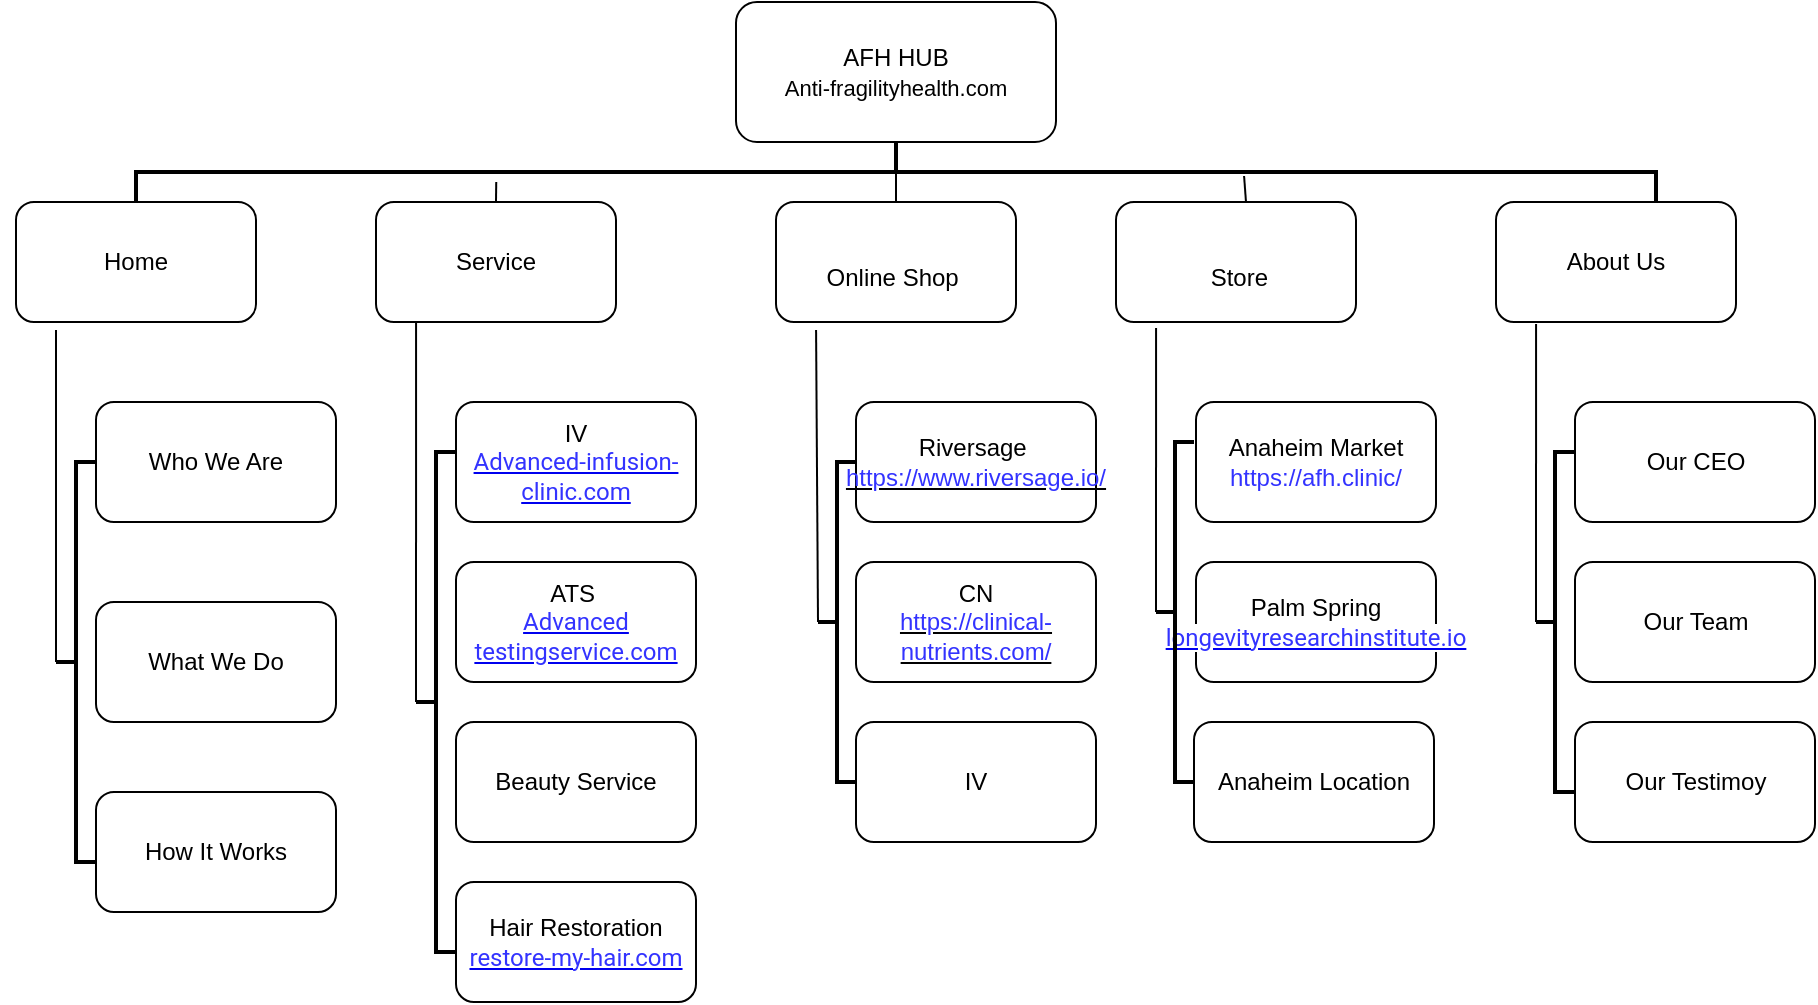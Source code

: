 <mxfile version="14.6.11" type="github">
  <diagram id="C5RBs43oDa-KdzZeNtuy" name="Page-1">
    <mxGraphModel dx="2194" dy="803" grid="1" gridSize="10" guides="1" tooltips="1" connect="1" arrows="1" fold="1" page="1" pageScale="1" pageWidth="827" pageHeight="1169" math="0" shadow="0">
      <root>
        <mxCell id="WIyWlLk6GJQsqaUBKTNV-0" />
        <mxCell id="WIyWlLk6GJQsqaUBKTNV-1" parent="WIyWlLk6GJQsqaUBKTNV-0" />
        <mxCell id="2_5G1RBdNr4jpk5tRKrd-11" value="AFH HUB&lt;br&gt;&lt;span id=&quot;docs-internal-guid-4b5474ac-7fff-267b-f1c0-4c2fcc6487ea&quot;&gt;&lt;span style=&quot;font-family: &amp;#34;arial&amp;#34; ; background-color: transparent ; vertical-align: baseline&quot;&gt;&lt;font style=&quot;font-size: 11px&quot;&gt;Anti-fragilityhealth.com&lt;/font&gt;&lt;/span&gt;&lt;/span&gt;" style="rounded=1;whiteSpace=wrap;html=1;" parent="WIyWlLk6GJQsqaUBKTNV-1" vertex="1">
          <mxGeometry x="170" y="50" width="160" height="70" as="geometry" />
        </mxCell>
        <mxCell id="2_5G1RBdNr4jpk5tRKrd-38" style="edgeStyle=orthogonalEdgeStyle;rounded=0;orthogonalLoop=1;jettySize=auto;html=1;exitX=0;exitY=0.25;exitDx=0;exitDy=0;" parent="WIyWlLk6GJQsqaUBKTNV-1" source="2_5G1RBdNr4jpk5tRKrd-12" edge="1">
          <mxGeometry relative="1" as="geometry">
            <mxPoint x="-180" y="170" as="targetPoint" />
          </mxGeometry>
        </mxCell>
        <mxCell id="2_5G1RBdNr4jpk5tRKrd-12" value="Home" style="rounded=1;whiteSpace=wrap;html=1;" parent="WIyWlLk6GJQsqaUBKTNV-1" vertex="1">
          <mxGeometry x="-190" y="150" width="120" height="60" as="geometry" />
        </mxCell>
        <mxCell id="2_5G1RBdNr4jpk5tRKrd-13" value="Service" style="rounded=1;whiteSpace=wrap;html=1;" parent="WIyWlLk6GJQsqaUBKTNV-1" vertex="1">
          <mxGeometry x="-10" y="150" width="120" height="60" as="geometry" />
        </mxCell>
        <mxCell id="2_5G1RBdNr4jpk5tRKrd-16" value="IV&lt;br&gt;&lt;span id=&quot;docs-internal-guid-74093519-7fff-6f13-1623-3f1fcdc550e6&quot;&gt;&lt;a href=&quot;http://advanced-infusion-clinic.com&quot;&gt;&lt;span style=&quot;font-family: &amp;#34;roboto&amp;#34; , sans-serif ; background-color: rgb(255 , 255 , 255) ; vertical-align: baseline&quot;&gt;&lt;font style=&quot;font-size: 12px&quot; color=&quot;#3333ff&quot;&gt;Advanced-infusion-clinic.com&lt;/font&gt;&lt;/span&gt;&lt;/a&gt;&lt;/span&gt;" style="rounded=1;whiteSpace=wrap;html=1;" parent="WIyWlLk6GJQsqaUBKTNV-1" vertex="1">
          <mxGeometry x="30" y="250" width="120" height="60" as="geometry" />
        </mxCell>
        <mxCell id="2_5G1RBdNr4jpk5tRKrd-19" value="ATS&amp;nbsp;&lt;br&gt;&lt;span id=&quot;docs-internal-guid-89b53afa-7fff-94f8-546f-cf0940425132&quot;&gt;&lt;a href=&quot;http://advancedtestingservice.com&quot;&gt;&lt;span style=&quot;font-family: &amp;#34;roboto&amp;#34; , sans-serif ; background-color: rgb(255 , 255 , 255) ; vertical-align: baseline&quot;&gt;&lt;font color=&quot;#3333ff&quot;&gt;Advanced&lt;br&gt;testingservice.com&lt;/font&gt;&lt;/span&gt;&lt;/a&gt;&lt;/span&gt;" style="rounded=1;whiteSpace=wrap;html=1;" parent="WIyWlLk6GJQsqaUBKTNV-1" vertex="1">
          <mxGeometry x="30" y="330" width="120" height="60" as="geometry" />
        </mxCell>
        <mxCell id="2_5G1RBdNr4jpk5tRKrd-20" value="Beauty Service" style="rounded=1;whiteSpace=wrap;html=1;" parent="WIyWlLk6GJQsqaUBKTNV-1" vertex="1">
          <mxGeometry x="30" y="410" width="120" height="60" as="geometry" />
        </mxCell>
        <mxCell id="2_5G1RBdNr4jpk5tRKrd-22" value="Hair Restoration&lt;br&gt;&lt;span id=&quot;docs-internal-guid-0307a542-7fff-520b-4e99-ed72c797a7f6&quot;&gt;&lt;a href=&quot;https://domains.google.com/registrar/restore-my-hair.com?utm_medium=cpc&amp;amp;utm_source=google&amp;amp;authuser=2&amp;amp;_ga=2.26.84802020.162-1324031469.16&quot;&gt;&lt;span style=&quot;font-family: &amp;#34;roboto&amp;#34; , sans-serif ; background-color: rgb(255 , 255 , 255) ; vertical-align: baseline&quot;&gt;&lt;font color=&quot;#3333ff&quot; style=&quot;font-size: 12px&quot;&gt;restore-my-hair.com&lt;/font&gt;&lt;/span&gt;&lt;/a&gt;&lt;/span&gt;" style="rounded=1;whiteSpace=wrap;html=1;" parent="WIyWlLk6GJQsqaUBKTNV-1" vertex="1">
          <mxGeometry x="30" y="490" width="120" height="60" as="geometry" />
        </mxCell>
        <mxCell id="2_5G1RBdNr4jpk5tRKrd-27" value="" style="strokeWidth=2;html=1;shape=mxgraph.flowchart.annotation_2;align=left;labelPosition=right;pointerEvents=1;" parent="WIyWlLk6GJQsqaUBKTNV-1" vertex="1">
          <mxGeometry x="10" y="275" width="20" height="250" as="geometry" />
        </mxCell>
        <mxCell id="2_5G1RBdNr4jpk5tRKrd-28" value="" style="endArrow=none;html=1;entryX=0.167;entryY=1;entryDx=0;entryDy=0;entryPerimeter=0;" parent="WIyWlLk6GJQsqaUBKTNV-1" target="2_5G1RBdNr4jpk5tRKrd-13" edge="1">
          <mxGeometry width="50" height="50" relative="1" as="geometry">
            <mxPoint x="10" y="400" as="sourcePoint" />
            <mxPoint x="-20" y="320" as="targetPoint" />
          </mxGeometry>
        </mxCell>
        <mxCell id="2_5G1RBdNr4jpk5tRKrd-29" value="&lt;br&gt;&amp;nbsp;Store" style="rounded=1;whiteSpace=wrap;html=1;" parent="WIyWlLk6GJQsqaUBKTNV-1" vertex="1">
          <mxGeometry x="360" y="150" width="120" height="60" as="geometry" />
        </mxCell>
        <mxCell id="2_5G1RBdNr4jpk5tRKrd-32" value="Anaheim Market&lt;br&gt;&lt;font color=&quot;#3333ff&quot;&gt;https://afh.clinic/&lt;/font&gt;" style="rounded=1;whiteSpace=wrap;html=1;" parent="WIyWlLk6GJQsqaUBKTNV-1" vertex="1">
          <mxGeometry x="400" y="250" width="120" height="60" as="geometry" />
        </mxCell>
        <mxCell id="2_5G1RBdNr4jpk5tRKrd-33" value="Palm Spring&lt;br&gt;&lt;span id=&quot;docs-internal-guid-2a22f718-7fff-b598-e769-77fea1e44419&quot;&gt;&lt;a href=&quot;https://domains.google.com/registrar/longevityresearchinstitute.io?utm_medium=cpc&amp;amp;utm_source=google&amp;amp;authuser=2&amp;amp;_ga=2.26.84802020.162-1324031469.16&quot;&gt;&lt;span style=&quot;font-family: &amp;#34;roboto&amp;#34; , sans-serif ; background-color: rgb(255 , 255 , 255) ; vertical-align: baseline&quot;&gt;&lt;font style=&quot;font-size: 12px&quot; color=&quot;#3333ff&quot;&gt;longevityresearchinstitute.io&lt;/font&gt;&lt;/span&gt;&lt;/a&gt;&lt;/span&gt;" style="rounded=1;whiteSpace=wrap;html=1;" parent="WIyWlLk6GJQsqaUBKTNV-1" vertex="1">
          <mxGeometry x="400" y="330" width="120" height="60" as="geometry" />
        </mxCell>
        <mxCell id="2_5G1RBdNr4jpk5tRKrd-34" value="" style="strokeWidth=2;html=1;shape=mxgraph.flowchart.annotation_2;align=left;labelPosition=right;pointerEvents=1;" parent="WIyWlLk6GJQsqaUBKTNV-1" vertex="1">
          <mxGeometry x="380" y="270" width="19" height="170" as="geometry" />
        </mxCell>
        <mxCell id="2_5G1RBdNr4jpk5tRKrd-35" value="" style="endArrow=none;html=1;entryX=0.167;entryY=1.05;entryDx=0;entryDy=0;entryPerimeter=0;exitX=0;exitY=0.5;exitDx=0;exitDy=0;exitPerimeter=0;" parent="WIyWlLk6GJQsqaUBKTNV-1" source="2_5G1RBdNr4jpk5tRKrd-34" target="2_5G1RBdNr4jpk5tRKrd-29" edge="1">
          <mxGeometry width="50" height="50" relative="1" as="geometry">
            <mxPoint x="380" y="390" as="sourcePoint" />
            <mxPoint x="560" y="290" as="targetPoint" />
          </mxGeometry>
        </mxCell>
        <mxCell id="2_5G1RBdNr4jpk5tRKrd-36" value="About Us" style="rounded=1;whiteSpace=wrap;html=1;" parent="WIyWlLk6GJQsqaUBKTNV-1" vertex="1">
          <mxGeometry x="550" y="150" width="120" height="60" as="geometry" />
        </mxCell>
        <mxCell id="2_5G1RBdNr4jpk5tRKrd-39" value="" style="strokeWidth=2;html=1;shape=mxgraph.flowchart.annotation_2;align=left;labelPosition=right;pointerEvents=1;direction=south;" parent="WIyWlLk6GJQsqaUBKTNV-1" vertex="1">
          <mxGeometry x="-130" y="120" width="760" height="30" as="geometry" />
        </mxCell>
        <mxCell id="2_5G1RBdNr4jpk5tRKrd-40" value="Anaheim Location" style="rounded=1;whiteSpace=wrap;html=1;" parent="WIyWlLk6GJQsqaUBKTNV-1" vertex="1">
          <mxGeometry x="399" y="410" width="120" height="60" as="geometry" />
        </mxCell>
        <mxCell id="2_5G1RBdNr4jpk5tRKrd-42" value="Our Team" style="rounded=1;whiteSpace=wrap;html=1;" parent="WIyWlLk6GJQsqaUBKTNV-1" vertex="1">
          <mxGeometry x="589.5" y="330" width="120" height="60" as="geometry" />
        </mxCell>
        <mxCell id="2_5G1RBdNr4jpk5tRKrd-46" value="" style="endArrow=none;html=1;exitX=0.567;exitY=0.271;exitDx=0;exitDy=0;exitPerimeter=0;" parent="WIyWlLk6GJQsqaUBKTNV-1" source="2_5G1RBdNr4jpk5tRKrd-39" edge="1">
          <mxGeometry width="50" height="50" relative="1" as="geometry">
            <mxPoint x="410" y="140" as="sourcePoint" />
            <mxPoint x="425" y="150" as="targetPoint" />
          </mxGeometry>
        </mxCell>
        <mxCell id="eybrf7wEPWAlFwgvIAz7-0" value="Who We Are" style="rounded=1;whiteSpace=wrap;html=1;" parent="WIyWlLk6GJQsqaUBKTNV-1" vertex="1">
          <mxGeometry x="-150" y="250" width="120" height="60" as="geometry" />
        </mxCell>
        <mxCell id="eybrf7wEPWAlFwgvIAz7-1" value="What We Do" style="rounded=1;whiteSpace=wrap;html=1;" parent="WIyWlLk6GJQsqaUBKTNV-1" vertex="1">
          <mxGeometry x="-150" y="350" width="120" height="60" as="geometry" />
        </mxCell>
        <mxCell id="eybrf7wEPWAlFwgvIAz7-2" value="How It Works" style="rounded=1;whiteSpace=wrap;html=1;" parent="WIyWlLk6GJQsqaUBKTNV-1" vertex="1">
          <mxGeometry x="-150" y="445" width="120" height="60" as="geometry" />
        </mxCell>
        <mxCell id="eybrf7wEPWAlFwgvIAz7-3" value="" style="strokeWidth=2;html=1;shape=mxgraph.flowchart.annotation_2;align=left;labelPosition=right;pointerEvents=1;" parent="WIyWlLk6GJQsqaUBKTNV-1" vertex="1">
          <mxGeometry x="-170" y="280" width="20" height="200" as="geometry" />
        </mxCell>
        <mxCell id="eybrf7wEPWAlFwgvIAz7-4" value="" style="endArrow=none;html=1;entryX=0;entryY=0.5;entryDx=0;entryDy=0;entryPerimeter=0;" parent="WIyWlLk6GJQsqaUBKTNV-1" target="eybrf7wEPWAlFwgvIAz7-3" edge="1">
          <mxGeometry width="50" height="50" relative="1" as="geometry">
            <mxPoint x="-170" y="214" as="sourcePoint" />
            <mxPoint x="430" y="480" as="targetPoint" />
          </mxGeometry>
        </mxCell>
        <mxCell id="4FXeKabMu8YR7UyonSlw-0" value="Our CEO" style="rounded=1;whiteSpace=wrap;html=1;" vertex="1" parent="WIyWlLk6GJQsqaUBKTNV-1">
          <mxGeometry x="589.5" y="250" width="120" height="60" as="geometry" />
        </mxCell>
        <mxCell id="4FXeKabMu8YR7UyonSlw-3" value="Our Testimoy" style="rounded=1;whiteSpace=wrap;html=1;" vertex="1" parent="WIyWlLk6GJQsqaUBKTNV-1">
          <mxGeometry x="589.5" y="410" width="120" height="60" as="geometry" />
        </mxCell>
        <mxCell id="4FXeKabMu8YR7UyonSlw-4" value="&lt;br&gt;Online Shop&amp;nbsp;" style="rounded=1;whiteSpace=wrap;html=1;" vertex="1" parent="WIyWlLk6GJQsqaUBKTNV-1">
          <mxGeometry x="190" y="150" width="120" height="60" as="geometry" />
        </mxCell>
        <mxCell id="4FXeKabMu8YR7UyonSlw-6" value="" style="endArrow=none;html=1;exitX=0.367;exitY=0.5;exitDx=0;exitDy=0;exitPerimeter=0;entryX=0.5;entryY=0;entryDx=0;entryDy=0;" edge="1" parent="WIyWlLk6GJQsqaUBKTNV-1" source="2_5G1RBdNr4jpk5tRKrd-39" target="4FXeKabMu8YR7UyonSlw-4">
          <mxGeometry width="50" height="50" relative="1" as="geometry">
            <mxPoint x="370" y="430" as="sourcePoint" />
            <mxPoint x="420" y="380" as="targetPoint" />
          </mxGeometry>
        </mxCell>
        <mxCell id="4FXeKabMu8YR7UyonSlw-7" value="" style="endArrow=none;html=1;exitX=0.667;exitY=0.763;exitDx=0;exitDy=0;exitPerimeter=0;" edge="1" parent="WIyWlLk6GJQsqaUBKTNV-1" source="2_5G1RBdNr4jpk5tRKrd-39">
          <mxGeometry width="50" height="50" relative="1" as="geometry">
            <mxPoint x="370" y="430" as="sourcePoint" />
            <mxPoint x="50" y="150" as="targetPoint" />
          </mxGeometry>
        </mxCell>
        <mxCell id="4FXeKabMu8YR7UyonSlw-8" value="Riversage&amp;nbsp;&lt;br&gt;&lt;u&gt;&lt;font color=&quot;#3333ff&quot;&gt;https://www.riversage.io/&lt;/font&gt;&lt;/u&gt;" style="rounded=1;whiteSpace=wrap;html=1;" vertex="1" parent="WIyWlLk6GJQsqaUBKTNV-1">
          <mxGeometry x="230" y="250" width="120" height="60" as="geometry" />
        </mxCell>
        <mxCell id="4FXeKabMu8YR7UyonSlw-9" value="CN&lt;br&gt;&lt;u&gt;&lt;font color=&quot;#3333ff&quot;&gt;https://clinical-nutrients.com/&lt;/font&gt;&lt;/u&gt;" style="rounded=1;whiteSpace=wrap;html=1;" vertex="1" parent="WIyWlLk6GJQsqaUBKTNV-1">
          <mxGeometry x="230" y="330" width="120" height="60" as="geometry" />
        </mxCell>
        <mxCell id="4FXeKabMu8YR7UyonSlw-10" value="IV" style="rounded=1;whiteSpace=wrap;html=1;" vertex="1" parent="WIyWlLk6GJQsqaUBKTNV-1">
          <mxGeometry x="230" y="410" width="120" height="60" as="geometry" />
        </mxCell>
        <mxCell id="4FXeKabMu8YR7UyonSlw-12" value="" style="strokeWidth=2;html=1;shape=mxgraph.flowchart.annotation_2;align=left;labelPosition=right;pointerEvents=1;" vertex="1" parent="WIyWlLk6GJQsqaUBKTNV-1">
          <mxGeometry x="211" y="280" width="19" height="160" as="geometry" />
        </mxCell>
        <mxCell id="4FXeKabMu8YR7UyonSlw-13" value="" style="endArrow=none;html=1;exitX=0;exitY=0.5;exitDx=0;exitDy=0;exitPerimeter=0;entryX=0.167;entryY=1.067;entryDx=0;entryDy=0;entryPerimeter=0;" edge="1" parent="WIyWlLk6GJQsqaUBKTNV-1" source="4FXeKabMu8YR7UyonSlw-12" target="4FXeKabMu8YR7UyonSlw-4">
          <mxGeometry width="50" height="50" relative="1" as="geometry">
            <mxPoint x="370" y="430" as="sourcePoint" />
            <mxPoint x="420" y="380" as="targetPoint" />
          </mxGeometry>
        </mxCell>
        <mxCell id="4FXeKabMu8YR7UyonSlw-14" value="" style="strokeWidth=2;html=1;shape=mxgraph.flowchart.annotation_2;align=left;labelPosition=right;pointerEvents=1;" vertex="1" parent="WIyWlLk6GJQsqaUBKTNV-1">
          <mxGeometry x="570" y="275" width="19" height="170" as="geometry" />
        </mxCell>
        <mxCell id="4FXeKabMu8YR7UyonSlw-15" value="" style="endArrow=none;html=1;exitX=0;exitY=0.5;exitDx=0;exitDy=0;exitPerimeter=0;entryX=0.167;entryY=1.017;entryDx=0;entryDy=0;entryPerimeter=0;" edge="1" parent="WIyWlLk6GJQsqaUBKTNV-1" source="4FXeKabMu8YR7UyonSlw-14" target="2_5G1RBdNr4jpk5tRKrd-36">
          <mxGeometry width="50" height="50" relative="1" as="geometry">
            <mxPoint x="370" y="430" as="sourcePoint" />
            <mxPoint x="570" y="220" as="targetPoint" />
          </mxGeometry>
        </mxCell>
      </root>
    </mxGraphModel>
  </diagram>
</mxfile>
